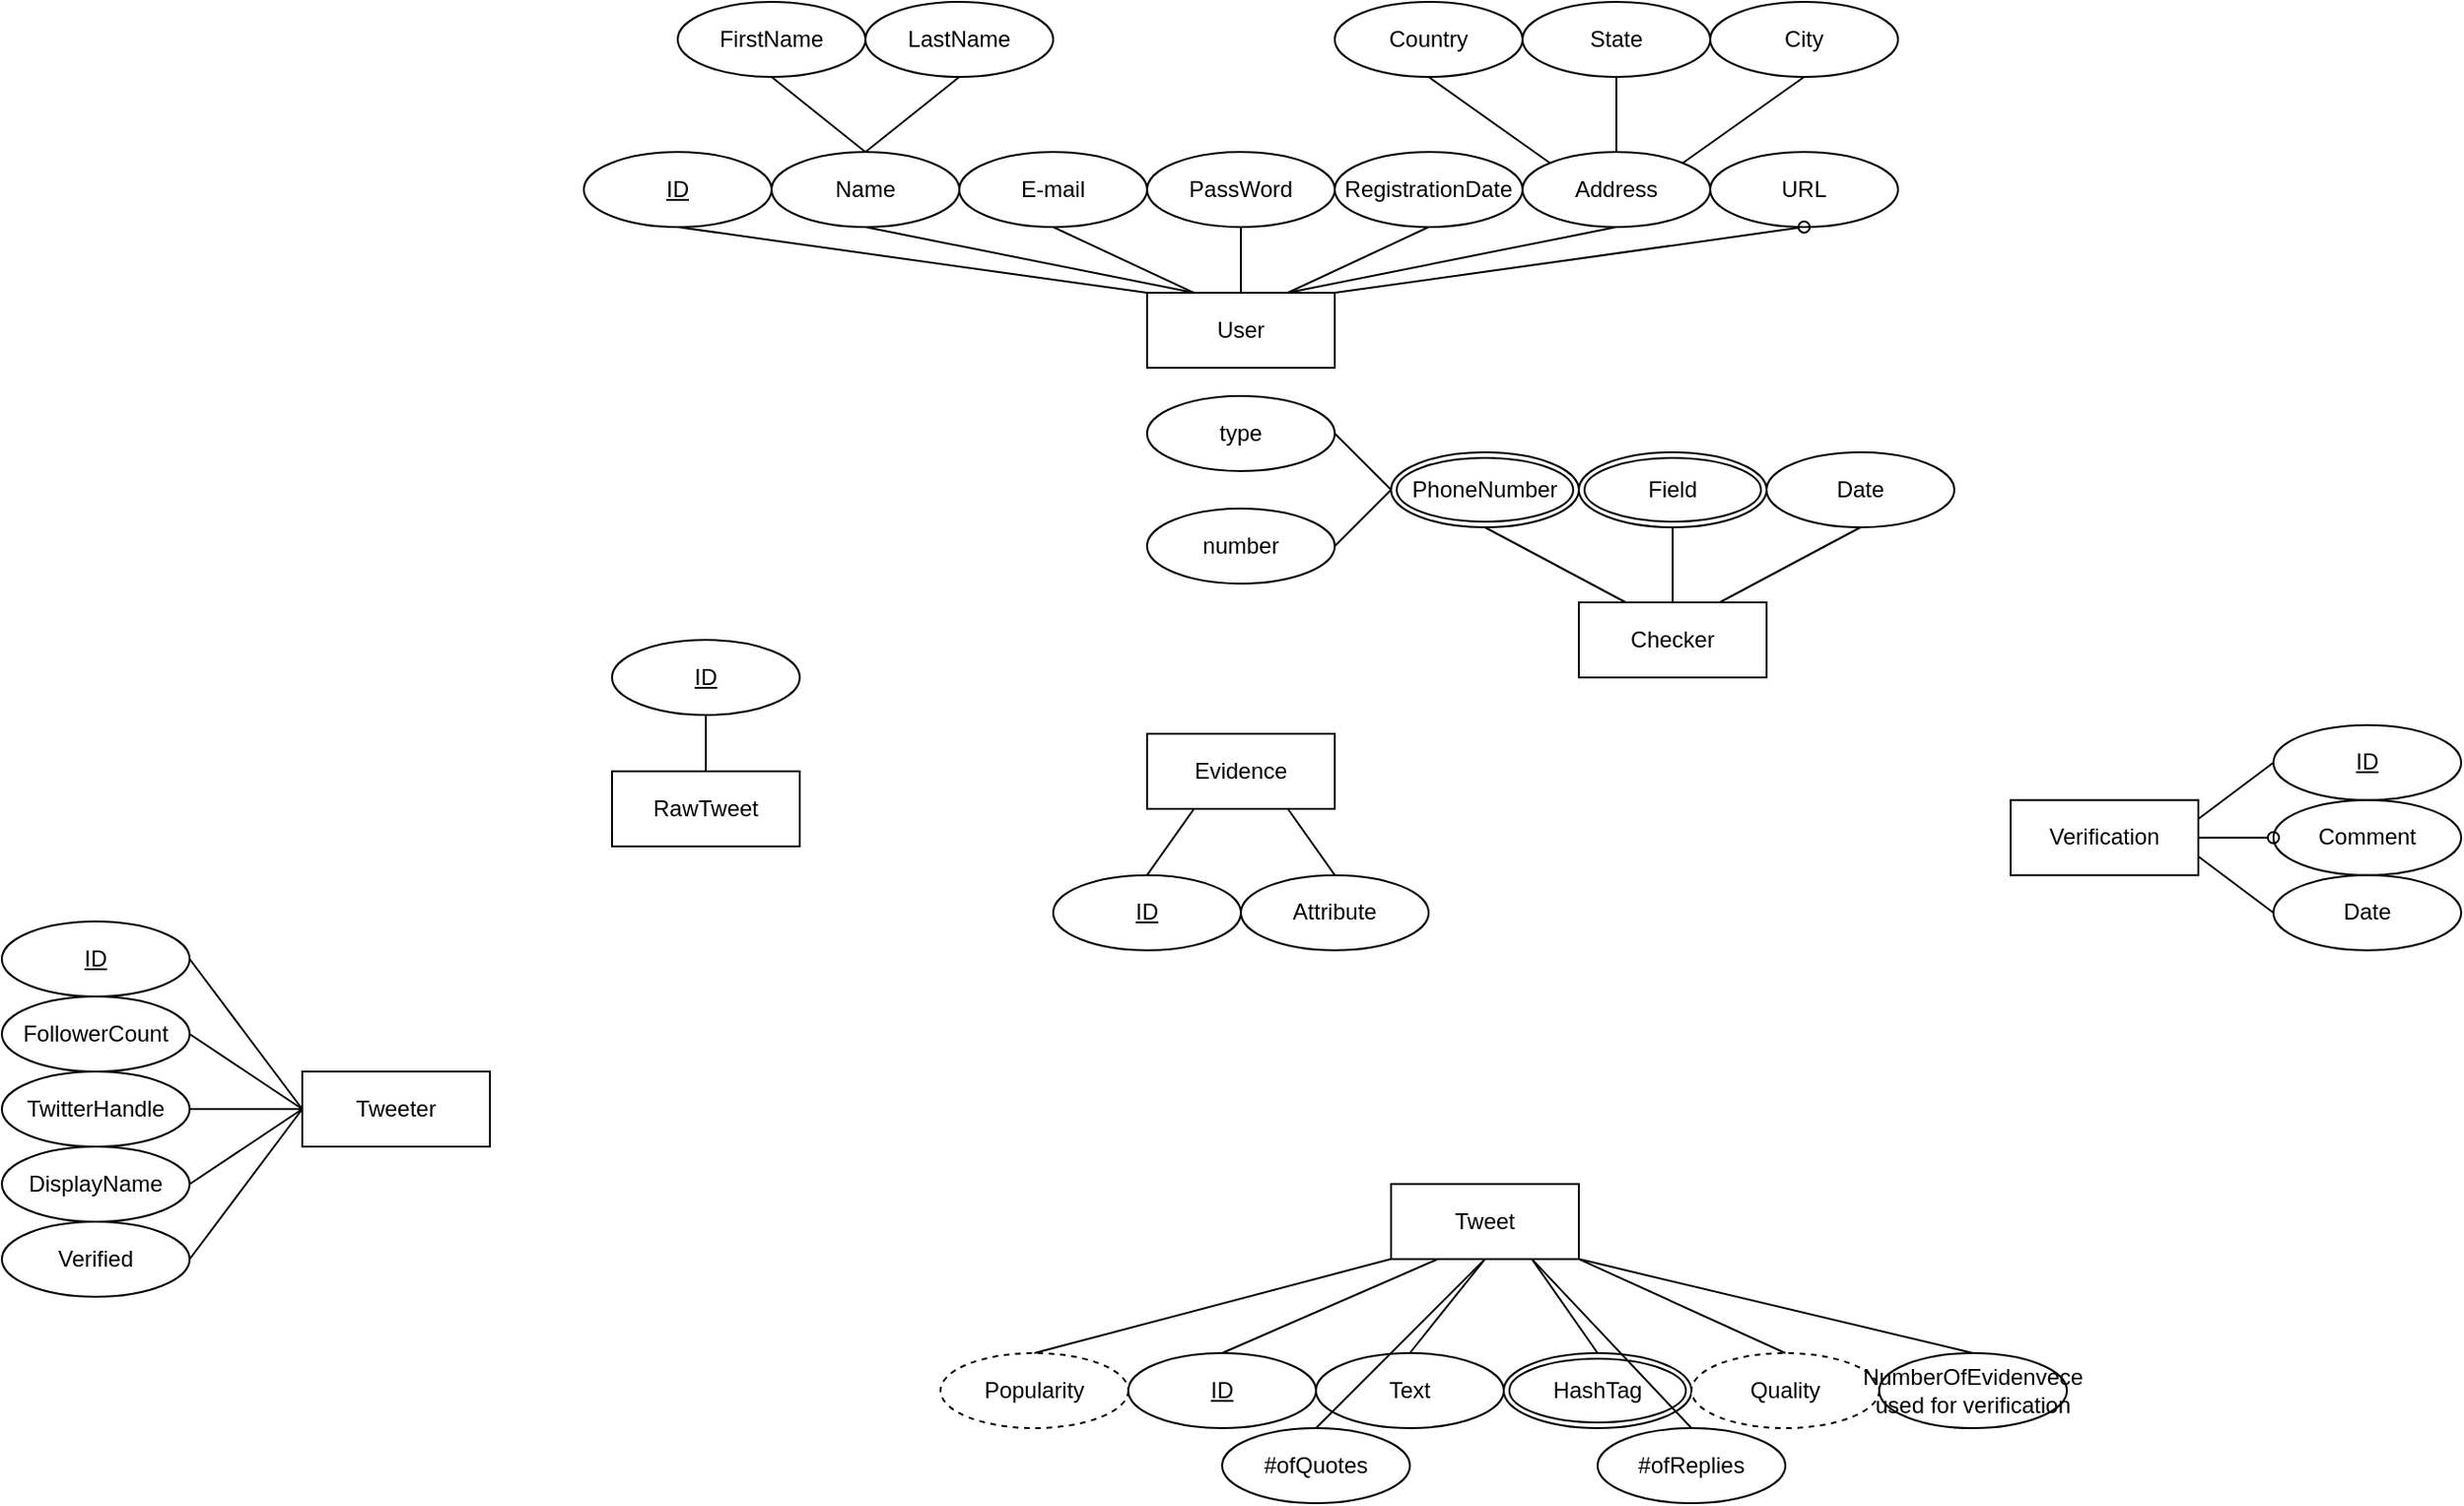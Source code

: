 <mxfile version="12.4.2" type="device" pages="1"><diagram id="R2lEEEUBdFMjLlhIrx00" name="Page-1"><mxGraphModel dx="2036" dy="725" grid="1" gridSize="10" guides="1" tooltips="1" connect="1" arrows="1" fold="1" page="1" pageScale="1" pageWidth="850" pageHeight="1100" math="0" shadow="0" extFonts="Permanent Marker^https://fonts.googleapis.com/css?family=Permanent+Marker"><root><mxCell id="0"/><mxCell id="1" parent="0"/><mxCell id="Zl-x6F84b25CzYWoy0cd-53" value="Tweeter" style="whiteSpace=wrap;html=1;align=center;" parent="1" vertex="1"><mxGeometry x="-500" y="650" width="100" height="40" as="geometry"/></mxCell><mxCell id="1N2LbQ6UHAANUHOMfzVF-2" value="Checker" style="whiteSpace=wrap;html=1;align=center;" parent="1" vertex="1"><mxGeometry x="180" y="400" width="100" height="40" as="geometry"/></mxCell><mxCell id="1N2LbQ6UHAANUHOMfzVF-47" value="RawTweet" style="whiteSpace=wrap;html=1;align=center;" parent="1" vertex="1"><mxGeometry x="-335" y="490" width="100" height="40" as="geometry"/></mxCell><mxCell id="1N2LbQ6UHAANUHOMfzVF-72" value="Tweet" style="whiteSpace=wrap;html=1;align=center;" parent="1" vertex="1"><mxGeometry x="80" y="709.92" width="100" height="40" as="geometry"/></mxCell><mxCell id="1N2LbQ6UHAANUHOMfzVF-87" value="Evidence" style="whiteSpace=wrap;html=1;align=center;" parent="1" vertex="1"><mxGeometry x="-50" y="470" width="100" height="40" as="geometry"/></mxCell><mxCell id="1N2LbQ6UHAANUHOMfzVF-145" value="Verification" style="whiteSpace=wrap;html=1;align=center;" parent="1" vertex="1"><mxGeometry x="410" y="505.35" width="100" height="40" as="geometry"/></mxCell><mxCell id="O9TEPQGxvD_UHUPM0MIn-1" value="User" style="whiteSpace=wrap;html=1;align=center;" parent="1" vertex="1"><mxGeometry x="-50" y="235" width="100" height="40" as="geometry"/></mxCell><mxCell id="G_YfDmV0mW9x6c9v6XF8-1" value="ID" style="ellipse;whiteSpace=wrap;html=1;align=center;fontStyle=4;" parent="1" vertex="1"><mxGeometry x="-350" y="160" width="100" height="40" as="geometry"/></mxCell><mxCell id="G_YfDmV0mW9x6c9v6XF8-2" value="Name" style="ellipse;whiteSpace=wrap;html=1;align=center;" parent="1" vertex="1"><mxGeometry x="-250" y="160" width="100" height="40" as="geometry"/></mxCell><mxCell id="G_YfDmV0mW9x6c9v6XF8-3" value="FirstName" style="ellipse;whiteSpace=wrap;html=1;align=center;" parent="1" vertex="1"><mxGeometry x="-300" y="80" width="100" height="40" as="geometry"/></mxCell><mxCell id="G_YfDmV0mW9x6c9v6XF8-4" value="LastName" style="ellipse;whiteSpace=wrap;html=1;align=center;" parent="1" vertex="1"><mxGeometry x="-200" y="80" width="100" height="40" as="geometry"/></mxCell><mxCell id="G_YfDmV0mW9x6c9v6XF8-5" value="E-mail" style="ellipse;whiteSpace=wrap;html=1;align=center;" parent="1" vertex="1"><mxGeometry x="-150" y="160" width="100" height="40" as="geometry"/></mxCell><mxCell id="G_YfDmV0mW9x6c9v6XF8-6" value="PassWord" style="ellipse;whiteSpace=wrap;html=1;align=center;" parent="1" vertex="1"><mxGeometry x="-50" y="160" width="100" height="40" as="geometry"/></mxCell><mxCell id="G_YfDmV0mW9x6c9v6XF8-7" value="RegistrationDate" style="ellipse;whiteSpace=wrap;html=1;align=center;" parent="1" vertex="1"><mxGeometry x="50" y="160" width="100" height="40" as="geometry"/></mxCell><mxCell id="G_YfDmV0mW9x6c9v6XF8-8" value="Address" style="ellipse;whiteSpace=wrap;html=1;align=center;" parent="1" vertex="1"><mxGeometry x="150" y="160" width="100" height="40" as="geometry"/></mxCell><mxCell id="G_YfDmV0mW9x6c9v6XF8-9" value="Country" style="ellipse;whiteSpace=wrap;html=1;align=center;" parent="1" vertex="1"><mxGeometry x="50" y="80" width="100" height="40" as="geometry"/></mxCell><mxCell id="G_YfDmV0mW9x6c9v6XF8-10" value="State" style="ellipse;whiteSpace=wrap;html=1;align=center;" parent="1" vertex="1"><mxGeometry x="150" y="80" width="100" height="40" as="geometry"/></mxCell><mxCell id="G_YfDmV0mW9x6c9v6XF8-11" value="City" style="ellipse;whiteSpace=wrap;html=1;align=center;" parent="1" vertex="1"><mxGeometry x="250" y="80" width="100" height="40" as="geometry"/></mxCell><mxCell id="G_YfDmV0mW9x6c9v6XF8-12" value="URL" style="ellipse;whiteSpace=wrap;html=1;align=center;" parent="1" vertex="1"><mxGeometry x="250" y="160" width="100" height="40" as="geometry"/></mxCell><mxCell id="G_YfDmV0mW9x6c9v6XF8-13" value="" style="endArrow=oval;html=1;rounded=0;entryX=0.5;entryY=1;entryDx=0;entryDy=0;exitX=1;exitY=0;exitDx=0;exitDy=0;endFill=0;" parent="1" source="O9TEPQGxvD_UHUPM0MIn-1" target="G_YfDmV0mW9x6c9v6XF8-12" edge="1"><mxGeometry relative="1" as="geometry"><mxPoint x="-500" y="770" as="sourcePoint"/><mxPoint x="-340" y="770" as="targetPoint"/></mxGeometry></mxCell><mxCell id="G_YfDmV0mW9x6c9v6XF8-14" value="" style="endArrow=none;html=1;rounded=0;entryX=0.5;entryY=1;entryDx=0;entryDy=0;exitX=0.75;exitY=0;exitDx=0;exitDy=0;" parent="1" source="O9TEPQGxvD_UHUPM0MIn-1" target="G_YfDmV0mW9x6c9v6XF8-8" edge="1"><mxGeometry relative="1" as="geometry"><mxPoint x="-500" y="770" as="sourcePoint"/><mxPoint x="-340" y="770" as="targetPoint"/></mxGeometry></mxCell><mxCell id="G_YfDmV0mW9x6c9v6XF8-15" value="" style="endArrow=none;html=1;rounded=0;entryX=0.5;entryY=1;entryDx=0;entryDy=0;exitX=0.75;exitY=0;exitDx=0;exitDy=0;" parent="1" source="O9TEPQGxvD_UHUPM0MIn-1" target="G_YfDmV0mW9x6c9v6XF8-7" edge="1"><mxGeometry relative="1" as="geometry"><mxPoint x="-500" y="770" as="sourcePoint"/><mxPoint x="-340" y="770" as="targetPoint"/></mxGeometry></mxCell><mxCell id="G_YfDmV0mW9x6c9v6XF8-16" value="" style="endArrow=none;html=1;rounded=0;entryX=0.5;entryY=1;entryDx=0;entryDy=0;exitX=0.5;exitY=0;exitDx=0;exitDy=0;" parent="1" source="O9TEPQGxvD_UHUPM0MIn-1" target="G_YfDmV0mW9x6c9v6XF8-6" edge="1"><mxGeometry relative="1" as="geometry"><mxPoint x="-500" y="770" as="sourcePoint"/><mxPoint x="-340" y="770" as="targetPoint"/></mxGeometry></mxCell><mxCell id="G_YfDmV0mW9x6c9v6XF8-17" value="" style="endArrow=none;html=1;rounded=0;entryX=0.5;entryY=1;entryDx=0;entryDy=0;exitX=0.25;exitY=0;exitDx=0;exitDy=0;" parent="1" source="O9TEPQGxvD_UHUPM0MIn-1" target="G_YfDmV0mW9x6c9v6XF8-5" edge="1"><mxGeometry relative="1" as="geometry"><mxPoint x="-500" y="770" as="sourcePoint"/><mxPoint x="-340" y="770" as="targetPoint"/></mxGeometry></mxCell><mxCell id="G_YfDmV0mW9x6c9v6XF8-18" value="" style="endArrow=none;html=1;rounded=0;entryX=0.5;entryY=1;entryDx=0;entryDy=0;exitX=0.25;exitY=0;exitDx=0;exitDy=0;" parent="1" source="O9TEPQGxvD_UHUPM0MIn-1" target="G_YfDmV0mW9x6c9v6XF8-2" edge="1"><mxGeometry relative="1" as="geometry"><mxPoint x="-500" y="770" as="sourcePoint"/><mxPoint x="-340" y="770" as="targetPoint"/></mxGeometry></mxCell><mxCell id="G_YfDmV0mW9x6c9v6XF8-19" value="" style="endArrow=none;html=1;rounded=0;entryX=0.5;entryY=1;entryDx=0;entryDy=0;exitX=0;exitY=0;exitDx=0;exitDy=0;" parent="1" source="O9TEPQGxvD_UHUPM0MIn-1" target="G_YfDmV0mW9x6c9v6XF8-1" edge="1"><mxGeometry relative="1" as="geometry"><mxPoint x="-500" y="770" as="sourcePoint"/><mxPoint x="-340" y="770" as="targetPoint"/></mxGeometry></mxCell><mxCell id="G_YfDmV0mW9x6c9v6XF8-20" value="" style="endArrow=none;html=1;rounded=0;entryX=0.5;entryY=1;entryDx=0;entryDy=0;exitX=0.5;exitY=0;exitDx=0;exitDy=0;" parent="1" source="G_YfDmV0mW9x6c9v6XF8-2" target="G_YfDmV0mW9x6c9v6XF8-3" edge="1"><mxGeometry relative="1" as="geometry"><mxPoint x="-500" y="770" as="sourcePoint"/><mxPoint x="-340" y="770" as="targetPoint"/></mxGeometry></mxCell><mxCell id="G_YfDmV0mW9x6c9v6XF8-21" value="" style="endArrow=none;html=1;rounded=0;entryX=0.5;entryY=1;entryDx=0;entryDy=0;exitX=0.5;exitY=0;exitDx=0;exitDy=0;" parent="1" source="G_YfDmV0mW9x6c9v6XF8-2" target="G_YfDmV0mW9x6c9v6XF8-4" edge="1"><mxGeometry relative="1" as="geometry"><mxPoint x="-500" y="770" as="sourcePoint"/><mxPoint x="-340" y="770" as="targetPoint"/></mxGeometry></mxCell><mxCell id="G_YfDmV0mW9x6c9v6XF8-22" value="" style="endArrow=none;html=1;rounded=0;entryX=0.5;entryY=1;entryDx=0;entryDy=0;exitX=0;exitY=0;exitDx=0;exitDy=0;" parent="1" source="G_YfDmV0mW9x6c9v6XF8-8" target="G_YfDmV0mW9x6c9v6XF8-9" edge="1"><mxGeometry relative="1" as="geometry"><mxPoint x="-500" y="770" as="sourcePoint"/><mxPoint x="-340" y="770" as="targetPoint"/></mxGeometry></mxCell><mxCell id="G_YfDmV0mW9x6c9v6XF8-23" value="" style="endArrow=none;html=1;rounded=0;entryX=0.5;entryY=1;entryDx=0;entryDy=0;exitX=0.5;exitY=0;exitDx=0;exitDy=0;" parent="1" source="G_YfDmV0mW9x6c9v6XF8-8" target="G_YfDmV0mW9x6c9v6XF8-10" edge="1"><mxGeometry relative="1" as="geometry"><mxPoint x="-500" y="770" as="sourcePoint"/><mxPoint x="-340" y="770" as="targetPoint"/></mxGeometry></mxCell><mxCell id="G_YfDmV0mW9x6c9v6XF8-24" value="" style="endArrow=none;html=1;rounded=0;entryX=0.5;entryY=1;entryDx=0;entryDy=0;exitX=1;exitY=0;exitDx=0;exitDy=0;" parent="1" source="G_YfDmV0mW9x6c9v6XF8-8" target="G_YfDmV0mW9x6c9v6XF8-11" edge="1"><mxGeometry relative="1" as="geometry"><mxPoint x="-500" y="770" as="sourcePoint"/><mxPoint x="-340" y="770" as="targetPoint"/></mxGeometry></mxCell><mxCell id="G_YfDmV0mW9x6c9v6XF8-25" value="type" style="ellipse;whiteSpace=wrap;html=1;align=center;rounded=0;shadow=0;strokeColor=#000000;" parent="1" vertex="1"><mxGeometry x="-50" y="290" width="100" height="40" as="geometry"/></mxCell><mxCell id="G_YfDmV0mW9x6c9v6XF8-26" value="number" style="ellipse;whiteSpace=wrap;html=1;align=center;rounded=0;shadow=0;strokeColor=#000000;" parent="1" vertex="1"><mxGeometry x="-50" y="350" width="100" height="40" as="geometry"/></mxCell><mxCell id="G_YfDmV0mW9x6c9v6XF8-27" value="" style="endArrow=none;html=1;rounded=0;exitX=1;exitY=0.5;exitDx=0;exitDy=0;entryX=0;entryY=0.5;entryDx=0;entryDy=0;" parent="1" source="G_YfDmV0mW9x6c9v6XF8-25" target="G_YfDmV0mW9x6c9v6XF8-31" edge="1"><mxGeometry relative="1" as="geometry"><mxPoint x="-140" y="880" as="sourcePoint"/><mxPoint x="80" y="340" as="targetPoint"/></mxGeometry></mxCell><mxCell id="G_YfDmV0mW9x6c9v6XF8-28" value="" style="endArrow=none;html=1;rounded=0;entryX=0;entryY=0.5;entryDx=0;entryDy=0;exitX=1;exitY=0.5;exitDx=0;exitDy=0;" parent="1" source="G_YfDmV0mW9x6c9v6XF8-26" target="G_YfDmV0mW9x6c9v6XF8-31" edge="1"><mxGeometry relative="1" as="geometry"><mxPoint x="-670" y="1360" as="sourcePoint"/><mxPoint x="80" y="340" as="targetPoint"/></mxGeometry></mxCell><mxCell id="G_YfDmV0mW9x6c9v6XF8-29" value="Date" style="ellipse;whiteSpace=wrap;html=1;align=center;" parent="1" vertex="1"><mxGeometry x="280" y="320" width="100" height="40" as="geometry"/></mxCell><mxCell id="G_YfDmV0mW9x6c9v6XF8-30" value="Field" style="ellipse;shape=doubleEllipse;margin=3;whiteSpace=wrap;html=1;align=center;" parent="1" vertex="1"><mxGeometry x="180" y="320" width="100" height="40" as="geometry"/></mxCell><mxCell id="G_YfDmV0mW9x6c9v6XF8-31" value="PhoneNumber" style="ellipse;shape=doubleEllipse;margin=3;whiteSpace=wrap;html=1;align=center;" parent="1" vertex="1"><mxGeometry x="80" y="320" width="100" height="40" as="geometry"/></mxCell><mxCell id="G_YfDmV0mW9x6c9v6XF8-32" value="" style="endArrow=none;html=1;rounded=0;entryX=0.5;entryY=1;entryDx=0;entryDy=0;exitX=0.25;exitY=0;exitDx=0;exitDy=0;" parent="1" source="1N2LbQ6UHAANUHOMfzVF-2" target="G_YfDmV0mW9x6c9v6XF8-31" edge="1"><mxGeometry relative="1" as="geometry"><mxPoint x="-500" y="770" as="sourcePoint"/><mxPoint x="-340" y="770" as="targetPoint"/></mxGeometry></mxCell><mxCell id="G_YfDmV0mW9x6c9v6XF8-33" value="" style="endArrow=none;html=1;rounded=0;exitX=0.5;exitY=1;exitDx=0;exitDy=0;entryX=0.5;entryY=0;entryDx=0;entryDy=0;" parent="1" source="G_YfDmV0mW9x6c9v6XF8-30" target="1N2LbQ6UHAANUHOMfzVF-2" edge="1"><mxGeometry relative="1" as="geometry"><mxPoint x="-500" y="770" as="sourcePoint"/><mxPoint x="-340" y="770" as="targetPoint"/></mxGeometry></mxCell><mxCell id="G_YfDmV0mW9x6c9v6XF8-34" value="" style="endArrow=none;html=1;rounded=0;entryX=0.5;entryY=1;entryDx=0;entryDy=0;exitX=0.75;exitY=0;exitDx=0;exitDy=0;" parent="1" source="1N2LbQ6UHAANUHOMfzVF-2" target="G_YfDmV0mW9x6c9v6XF8-29" edge="1"><mxGeometry relative="1" as="geometry"><mxPoint x="-500" y="770" as="sourcePoint"/><mxPoint x="-340" y="770" as="targetPoint"/></mxGeometry></mxCell><mxCell id="G_YfDmV0mW9x6c9v6XF8-36" value="ID" style="ellipse;whiteSpace=wrap;html=1;align=center;fontStyle=4;rounded=0;shadow=0;strokeColor=#000000;" parent="1" vertex="1"><mxGeometry x="-335" y="420" width="100" height="40" as="geometry"/></mxCell><mxCell id="G_YfDmV0mW9x6c9v6XF8-37" value="" style="endArrow=none;html=1;rounded=0;entryX=0.5;entryY=1;entryDx=0;entryDy=0;exitX=0.5;exitY=0;exitDx=0;exitDy=0;" parent="1" source="1N2LbQ6UHAANUHOMfzVF-47" target="G_YfDmV0mW9x6c9v6XF8-36" edge="1"><mxGeometry relative="1" as="geometry"><mxPoint x="-500" y="770" as="sourcePoint"/><mxPoint x="-340" y="770" as="targetPoint"/></mxGeometry></mxCell><mxCell id="G_YfDmV0mW9x6c9v6XF8-38" value="ID" style="ellipse;whiteSpace=wrap;html=1;align=center;fontStyle=4;rounded=0;shadow=0;strokeColor=#000000;" parent="1" vertex="1"><mxGeometry x="-60" y="800" width="100" height="40" as="geometry"/></mxCell><mxCell id="G_YfDmV0mW9x6c9v6XF8-39" value="HashTag" style="ellipse;shape=doubleEllipse;margin=3;whiteSpace=wrap;html=1;align=center;rounded=0;shadow=0;strokeColor=#000000;" parent="1" vertex="1"><mxGeometry x="140" y="800" width="100" height="40" as="geometry"/></mxCell><mxCell id="G_YfDmV0mW9x6c9v6XF8-40" value="Text" style="ellipse;whiteSpace=wrap;html=1;align=center;rounded=0;shadow=0;strokeColor=#000000;" parent="1" vertex="1"><mxGeometry x="40" y="800" width="100" height="40" as="geometry"/></mxCell><mxCell id="G_YfDmV0mW9x6c9v6XF8-41" value="" style="endArrow=none;html=1;rounded=0;entryX=0.75;entryY=1;entryDx=0;entryDy=0;exitX=0.5;exitY=0;exitDx=0;exitDy=0;" parent="1" source="G_YfDmV0mW9x6c9v6XF8-39" target="1N2LbQ6UHAANUHOMfzVF-72" edge="1"><mxGeometry relative="1" as="geometry"><mxPoint x="-500" y="860" as="sourcePoint"/><mxPoint x="-340" y="860" as="targetPoint"/></mxGeometry></mxCell><mxCell id="G_YfDmV0mW9x6c9v6XF8-42" value="" style="endArrow=none;html=1;rounded=0;entryX=0.5;entryY=1;entryDx=0;entryDy=0;exitX=0.5;exitY=0;exitDx=0;exitDy=0;" parent="1" source="G_YfDmV0mW9x6c9v6XF8-40" target="1N2LbQ6UHAANUHOMfzVF-72" edge="1"><mxGeometry relative="1" as="geometry"><mxPoint x="-500" y="880" as="sourcePoint"/><mxPoint x="-340" y="880" as="targetPoint"/></mxGeometry></mxCell><mxCell id="G_YfDmV0mW9x6c9v6XF8-43" value="" style="endArrow=none;html=1;rounded=0;entryX=0.25;entryY=1;entryDx=0;entryDy=0;exitX=0.5;exitY=0;exitDx=0;exitDy=0;" parent="1" source="G_YfDmV0mW9x6c9v6XF8-38" target="1N2LbQ6UHAANUHOMfzVF-72" edge="1"><mxGeometry relative="1" as="geometry"><mxPoint x="-500" y="900" as="sourcePoint"/><mxPoint x="-340" y="900" as="targetPoint"/></mxGeometry></mxCell><mxCell id="G_YfDmV0mW9x6c9v6XF8-44" value="ID" style="ellipse;whiteSpace=wrap;html=1;align=center;fontStyle=4;rounded=0;shadow=0;strokeColor=#000000;" parent="1" vertex="1"><mxGeometry x="-660" y="570" width="100" height="40" as="geometry"/></mxCell><mxCell id="G_YfDmV0mW9x6c9v6XF8-45" value="Verified" style="ellipse;whiteSpace=wrap;html=1;align=center;" parent="1" vertex="1"><mxGeometry x="-660" y="730" width="100" height="40" as="geometry"/></mxCell><mxCell id="G_YfDmV0mW9x6c9v6XF8-46" value="DisplayName" style="ellipse;whiteSpace=wrap;html=1;align=center;" parent="1" vertex="1"><mxGeometry x="-660" y="690" width="100" height="40" as="geometry"/></mxCell><mxCell id="G_YfDmV0mW9x6c9v6XF8-47" value="TwitterHandle" style="ellipse;whiteSpace=wrap;html=1;align=center;" parent="1" vertex="1"><mxGeometry x="-660" y="650" width="100" height="40" as="geometry"/></mxCell><mxCell id="G_YfDmV0mW9x6c9v6XF8-48" value="FollowerCount" style="ellipse;whiteSpace=wrap;html=1;align=center;" parent="1" vertex="1"><mxGeometry x="-660" y="610" width="100" height="40" as="geometry"/></mxCell><mxCell id="G_YfDmV0mW9x6c9v6XF8-49" value="" style="endArrow=none;html=1;rounded=0;exitX=1;exitY=0.5;exitDx=0;exitDy=0;entryX=0;entryY=0.5;entryDx=0;entryDy=0;" parent="1" source="G_YfDmV0mW9x6c9v6XF8-44" target="Zl-x6F84b25CzYWoy0cd-53" edge="1"><mxGeometry relative="1" as="geometry"><mxPoint x="-660" y="860" as="sourcePoint"/><mxPoint x="-500" y="860" as="targetPoint"/></mxGeometry></mxCell><mxCell id="G_YfDmV0mW9x6c9v6XF8-50" value="" style="endArrow=none;html=1;rounded=0;entryX=0;entryY=0.5;entryDx=0;entryDy=0;exitX=1;exitY=0.5;exitDx=0;exitDy=0;" parent="1" source="G_YfDmV0mW9x6c9v6XF8-48" target="Zl-x6F84b25CzYWoy0cd-53" edge="1"><mxGeometry relative="1" as="geometry"><mxPoint x="-660" y="880" as="sourcePoint"/><mxPoint x="-500" y="880" as="targetPoint"/></mxGeometry></mxCell><mxCell id="G_YfDmV0mW9x6c9v6XF8-51" value="" style="endArrow=none;html=1;rounded=0;exitX=1;exitY=0.5;exitDx=0;exitDy=0;" parent="1" source="G_YfDmV0mW9x6c9v6XF8-47" edge="1"><mxGeometry relative="1" as="geometry"><mxPoint x="-660" y="900" as="sourcePoint"/><mxPoint x="-500" y="670" as="targetPoint"/></mxGeometry></mxCell><mxCell id="G_YfDmV0mW9x6c9v6XF8-52" value="" style="endArrow=none;html=1;rounded=0;entryX=0;entryY=0.5;entryDx=0;entryDy=0;exitX=1;exitY=0.5;exitDx=0;exitDy=0;" parent="1" source="G_YfDmV0mW9x6c9v6XF8-46" target="Zl-x6F84b25CzYWoy0cd-53" edge="1"><mxGeometry relative="1" as="geometry"><mxPoint x="-660" y="920" as="sourcePoint"/><mxPoint x="-500" y="920" as="targetPoint"/></mxGeometry></mxCell><mxCell id="G_YfDmV0mW9x6c9v6XF8-53" value="" style="endArrow=none;html=1;rounded=0;entryX=0;entryY=0.5;entryDx=0;entryDy=0;exitX=1;exitY=0.5;exitDx=0;exitDy=0;" parent="1" source="G_YfDmV0mW9x6c9v6XF8-45" target="Zl-x6F84b25CzYWoy0cd-53" edge="1"><mxGeometry relative="1" as="geometry"><mxPoint x="-660" y="940" as="sourcePoint"/><mxPoint x="-500" y="940" as="targetPoint"/></mxGeometry></mxCell><mxCell id="G_YfDmV0mW9x6c9v6XF8-54" value="ID" style="ellipse;whiteSpace=wrap;html=1;align=center;fontStyle=4;rounded=0;shadow=0;strokeColor=#000000;" parent="1" vertex="1"><mxGeometry x="-100" y="545.35" width="100" height="40" as="geometry"/></mxCell><mxCell id="G_YfDmV0mW9x6c9v6XF8-55" value="Attribute" style="ellipse;whiteSpace=wrap;html=1;align=center;rounded=0;shadow=0;strokeColor=#000000;" parent="1" vertex="1"><mxGeometry y="545.35" width="100" height="40" as="geometry"/></mxCell><mxCell id="G_YfDmV0mW9x6c9v6XF8-56" value="" style="endArrow=none;html=1;rounded=0;entryX=0.75;entryY=1;entryDx=0;entryDy=0;exitX=0.5;exitY=0;exitDx=0;exitDy=0;" parent="1" source="G_YfDmV0mW9x6c9v6XF8-55" target="1N2LbQ6UHAANUHOMfzVF-87" edge="1"><mxGeometry relative="1" as="geometry"><mxPoint x="-480" y="860" as="sourcePoint"/><mxPoint x="-320" y="860" as="targetPoint"/></mxGeometry></mxCell><mxCell id="G_YfDmV0mW9x6c9v6XF8-57" value="" style="endArrow=none;html=1;rounded=0;entryX=0.25;entryY=1;entryDx=0;entryDy=0;exitX=0.5;exitY=0;exitDx=0;exitDy=0;" parent="1" source="G_YfDmV0mW9x6c9v6XF8-54" target="1N2LbQ6UHAANUHOMfzVF-87" edge="1"><mxGeometry relative="1" as="geometry"><mxPoint x="-480" y="880" as="sourcePoint"/><mxPoint x="-320" y="880" as="targetPoint"/></mxGeometry></mxCell><mxCell id="G_YfDmV0mW9x6c9v6XF8-58" value="ID" style="ellipse;whiteSpace=wrap;html=1;align=center;fontStyle=4;rounded=0;shadow=0;strokeColor=#000000;" parent="1" vertex="1"><mxGeometry x="550" y="465.35" width="100" height="40" as="geometry"/></mxCell><mxCell id="G_YfDmV0mW9x6c9v6XF8-59" value="Comment" style="ellipse;whiteSpace=wrap;html=1;align=center;rounded=0;shadow=0;strokeColor=#000000;" parent="1" vertex="1"><mxGeometry x="550" y="505.35" width="100" height="40" as="geometry"/></mxCell><mxCell id="G_YfDmV0mW9x6c9v6XF8-60" value="Date" style="ellipse;whiteSpace=wrap;html=1;align=center;rounded=0;shadow=0;strokeColor=#000000;" parent="1" vertex="1"><mxGeometry x="550" y="545.35" width="100" height="40" as="geometry"/></mxCell><mxCell id="G_YfDmV0mW9x6c9v6XF8-61" value="" style="endArrow=none;html=1;rounded=0;entryX=0;entryY=0.5;entryDx=0;entryDy=0;exitX=1;exitY=0.25;exitDx=0;exitDy=0;" parent="1" source="1N2LbQ6UHAANUHOMfzVF-145" target="G_YfDmV0mW9x6c9v6XF8-58" edge="1"><mxGeometry relative="1" as="geometry"><mxPoint x="-260" y="860" as="sourcePoint"/><mxPoint x="540" y="490" as="targetPoint"/></mxGeometry></mxCell><mxCell id="G_YfDmV0mW9x6c9v6XF8-62" value="" style="endArrow=oval;html=1;rounded=0;entryX=0;entryY=0.5;entryDx=0;entryDy=0;exitX=1;exitY=0.5;exitDx=0;exitDy=0;endFill=0;" parent="1" source="1N2LbQ6UHAANUHOMfzVF-145" target="G_YfDmV0mW9x6c9v6XF8-59" edge="1"><mxGeometry relative="1" as="geometry"><mxPoint x="-260" y="880" as="sourcePoint"/><mxPoint x="-100" y="880" as="targetPoint"/></mxGeometry></mxCell><mxCell id="G_YfDmV0mW9x6c9v6XF8-63" value="" style="endArrow=none;html=1;rounded=0;entryX=0;entryY=0.5;entryDx=0;entryDy=0;exitX=1;exitY=0.75;exitDx=0;exitDy=0;" parent="1" source="1N2LbQ6UHAANUHOMfzVF-145" target="G_YfDmV0mW9x6c9v6XF8-60" edge="1"><mxGeometry relative="1" as="geometry"><mxPoint x="-260" y="900" as="sourcePoint"/><mxPoint x="-100" y="900" as="targetPoint"/></mxGeometry></mxCell><mxCell id="iO-R5b0l7z5j8h6OiLij-1" value="Popularity" style="ellipse;whiteSpace=wrap;html=1;align=center;dashed=1;" parent="1" vertex="1"><mxGeometry x="-160" y="800" width="100" height="40" as="geometry"/></mxCell><mxCell id="iO-R5b0l7z5j8h6OiLij-2" value="Quality" style="ellipse;whiteSpace=wrap;html=1;align=center;dashed=1;" parent="1" vertex="1"><mxGeometry x="240" y="800" width="100" height="40" as="geometry"/></mxCell><mxCell id="iO-R5b0l7z5j8h6OiLij-3" value="" style="endArrow=none;html=1;rounded=0;entryX=1;entryY=1;entryDx=0;entryDy=0;exitX=0.5;exitY=0;exitDx=0;exitDy=0;" parent="1" source="iO-R5b0l7z5j8h6OiLij-2" target="1N2LbQ6UHAANUHOMfzVF-72" edge="1"><mxGeometry relative="1" as="geometry"><mxPoint x="-660" y="860" as="sourcePoint"/><mxPoint x="-500" y="860" as="targetPoint"/></mxGeometry></mxCell><mxCell id="iO-R5b0l7z5j8h6OiLij-4" value="" style="endArrow=none;html=1;rounded=0;entryX=0;entryY=1;entryDx=0;entryDy=0;exitX=0.5;exitY=0;exitDx=0;exitDy=0;" parent="1" edge="1" target="1N2LbQ6UHAANUHOMfzVF-72" source="iO-R5b0l7z5j8h6OiLij-1"><mxGeometry relative="1" as="geometry"><mxPoint x="-560" y="750" as="sourcePoint"/><mxPoint x="-500" y="670" as="targetPoint"/></mxGeometry></mxCell><mxCell id="S_sP_0KgwrudytUv2jdj-1" value="NumberOfEvidenvece used for verification" style="ellipse;whiteSpace=wrap;html=1;align=center;" vertex="1" parent="1"><mxGeometry x="340" y="800" width="100" height="40" as="geometry"/></mxCell><mxCell id="S_sP_0KgwrudytUv2jdj-2" value="" style="endArrow=none;html=1;rounded=0;entryX=1;entryY=1;entryDx=0;entryDy=0;exitX=0.5;exitY=0;exitDx=0;exitDy=0;" edge="1" parent="1" source="S_sP_0KgwrudytUv2jdj-1" target="1N2LbQ6UHAANUHOMfzVF-72"><mxGeometry relative="1" as="geometry"><mxPoint x="-560" y="860" as="sourcePoint"/><mxPoint x="-400" y="860" as="targetPoint"/></mxGeometry></mxCell><mxCell id="S_sP_0KgwrudytUv2jdj-3" value="#ofQuotes" style="ellipse;whiteSpace=wrap;html=1;align=center;" vertex="1" parent="1"><mxGeometry x="-10" y="840" width="100" height="40" as="geometry"/></mxCell><mxCell id="S_sP_0KgwrudytUv2jdj-4" value="#ofReplies" style="ellipse;whiteSpace=wrap;html=1;align=center;" vertex="1" parent="1"><mxGeometry x="190" y="840" width="100" height="40" as="geometry"/></mxCell><mxCell id="S_sP_0KgwrudytUv2jdj-5" value="" style="endArrow=none;html=1;rounded=0;exitX=0.75;exitY=1;exitDx=0;exitDy=0;entryX=0.5;entryY=0;entryDx=0;entryDy=0;" edge="1" parent="1" source="1N2LbQ6UHAANUHOMfzVF-72" target="S_sP_0KgwrudytUv2jdj-4"><mxGeometry relative="1" as="geometry"><mxPoint x="-330" y="900" as="sourcePoint"/><mxPoint x="-170" y="900" as="targetPoint"/></mxGeometry></mxCell><mxCell id="S_sP_0KgwrudytUv2jdj-6" value="" style="endArrow=none;html=1;rounded=0;entryX=0.5;entryY=1;entryDx=0;entryDy=0;exitX=0.5;exitY=0;exitDx=0;exitDy=0;" edge="1" parent="1" source="S_sP_0KgwrudytUv2jdj-3" target="1N2LbQ6UHAANUHOMfzVF-72"><mxGeometry relative="1" as="geometry"><mxPoint x="-330" y="920" as="sourcePoint"/><mxPoint x="-170" y="920" as="targetPoint"/></mxGeometry></mxCell></root></mxGraphModel></diagram></mxfile>